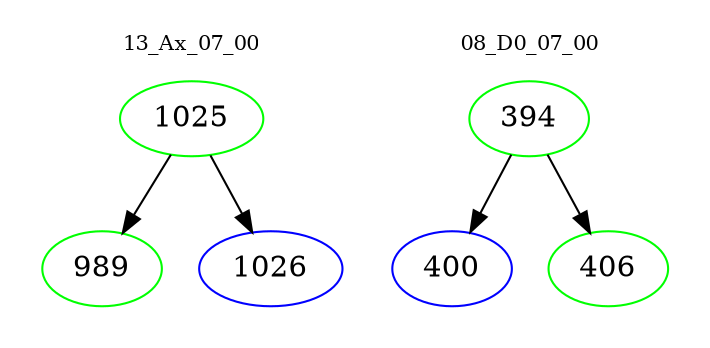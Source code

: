 digraph{
subgraph cluster_0 {
color = white
label = "13_Ax_07_00";
fontsize=10;
T0_1025 [label="1025", color="green"]
T0_1025 -> T0_989 [color="black"]
T0_989 [label="989", color="green"]
T0_1025 -> T0_1026 [color="black"]
T0_1026 [label="1026", color="blue"]
}
subgraph cluster_1 {
color = white
label = "08_D0_07_00";
fontsize=10;
T1_394 [label="394", color="green"]
T1_394 -> T1_400 [color="black"]
T1_400 [label="400", color="blue"]
T1_394 -> T1_406 [color="black"]
T1_406 [label="406", color="green"]
}
}
